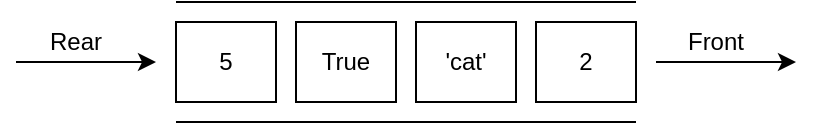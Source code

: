 <mxfile version="12.2.8" type="device" pages="1"><diagram id="aLyDx980xSqiaMM5fW7K" name="Page-1"><mxGraphModel dx="1116" dy="400" grid="1" gridSize="10" guides="1" tooltips="1" connect="1" arrows="1" fold="1" page="1" pageScale="1" pageWidth="400" pageHeight="400" math="0" shadow="0"><root><mxCell id="0"/><mxCell id="1" parent="0"/><mxCell id="m4T1WofO1JBI15zQrIC5-1" value="5" style="rounded=0;whiteSpace=wrap;html=1;" vertex="1" parent="1"><mxGeometry x="70" y="230" width="50" height="40" as="geometry"/></mxCell><mxCell id="m4T1WofO1JBI15zQrIC5-2" value="" style="endArrow=none;html=1;" edge="1" parent="1"><mxGeometry width="50" height="50" relative="1" as="geometry"><mxPoint x="70" y="280" as="sourcePoint"/><mxPoint x="300" y="280" as="targetPoint"/></mxGeometry></mxCell><mxCell id="m4T1WofO1JBI15zQrIC5-3" value="True" style="rounded=0;whiteSpace=wrap;html=1;" vertex="1" parent="1"><mxGeometry x="130" y="230" width="50" height="40" as="geometry"/></mxCell><mxCell id="m4T1WofO1JBI15zQrIC5-4" value="'cat'" style="rounded=0;whiteSpace=wrap;html=1;" vertex="1" parent="1"><mxGeometry x="190" y="230" width="50" height="40" as="geometry"/></mxCell><mxCell id="m4T1WofO1JBI15zQrIC5-5" value="2" style="rounded=0;whiteSpace=wrap;html=1;" vertex="1" parent="1"><mxGeometry x="250" y="230" width="50" height="40" as="geometry"/></mxCell><mxCell id="m4T1WofO1JBI15zQrIC5-6" value="" style="endArrow=classic;html=1;" edge="1" parent="1"><mxGeometry width="50" height="50" relative="1" as="geometry"><mxPoint x="-10" y="250" as="sourcePoint"/><mxPoint x="60" y="250" as="targetPoint"/></mxGeometry></mxCell><mxCell id="m4T1WofO1JBI15zQrIC5-8" value="Front" style="text;html=1;strokeColor=none;fillColor=none;align=center;verticalAlign=middle;whiteSpace=wrap;rounded=0;" vertex="1" parent="1"><mxGeometry x="320" y="230" width="40" height="20" as="geometry"/></mxCell><mxCell id="m4T1WofO1JBI15zQrIC5-9" value="Rear" style="text;html=1;strokeColor=none;fillColor=none;align=center;verticalAlign=middle;whiteSpace=wrap;rounded=0;" vertex="1" parent="1"><mxGeometry y="230" width="40" height="20" as="geometry"/></mxCell><mxCell id="m4T1WofO1JBI15zQrIC5-12" value="" style="endArrow=none;html=1;" edge="1" parent="1"><mxGeometry width="50" height="50" relative="1" as="geometry"><mxPoint x="70" y="220" as="sourcePoint"/><mxPoint x="300.0" y="220" as="targetPoint"/></mxGeometry></mxCell><mxCell id="m4T1WofO1JBI15zQrIC5-13" value="" style="endArrow=classic;html=1;" edge="1" parent="1"><mxGeometry width="50" height="50" relative="1" as="geometry"><mxPoint x="310" y="250" as="sourcePoint"/><mxPoint x="380" y="250" as="targetPoint"/></mxGeometry></mxCell></root></mxGraphModel></diagram></mxfile>